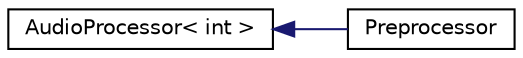 digraph "Graphical Class Hierarchy"
{
  edge [fontname="Helvetica",fontsize="10",labelfontname="Helvetica",labelfontsize="10"];
  node [fontname="Helvetica",fontsize="10",shape=record];
  rankdir="LR";
  Node0 [label="AudioProcessor\< int \>",height=0.2,width=0.4,color="black", fillcolor="white", style="filled",URL="$d5/db2/classAudioProcessor.html"];
  Node0 -> Node1 [dir="back",color="midnightblue",fontsize="10",style="solid",fontname="Helvetica"];
  Node1 [label="Preprocessor",height=0.2,width=0.4,color="black", fillcolor="white", style="filled",URL="$df/daf/classPreprocessor.html"];
}
